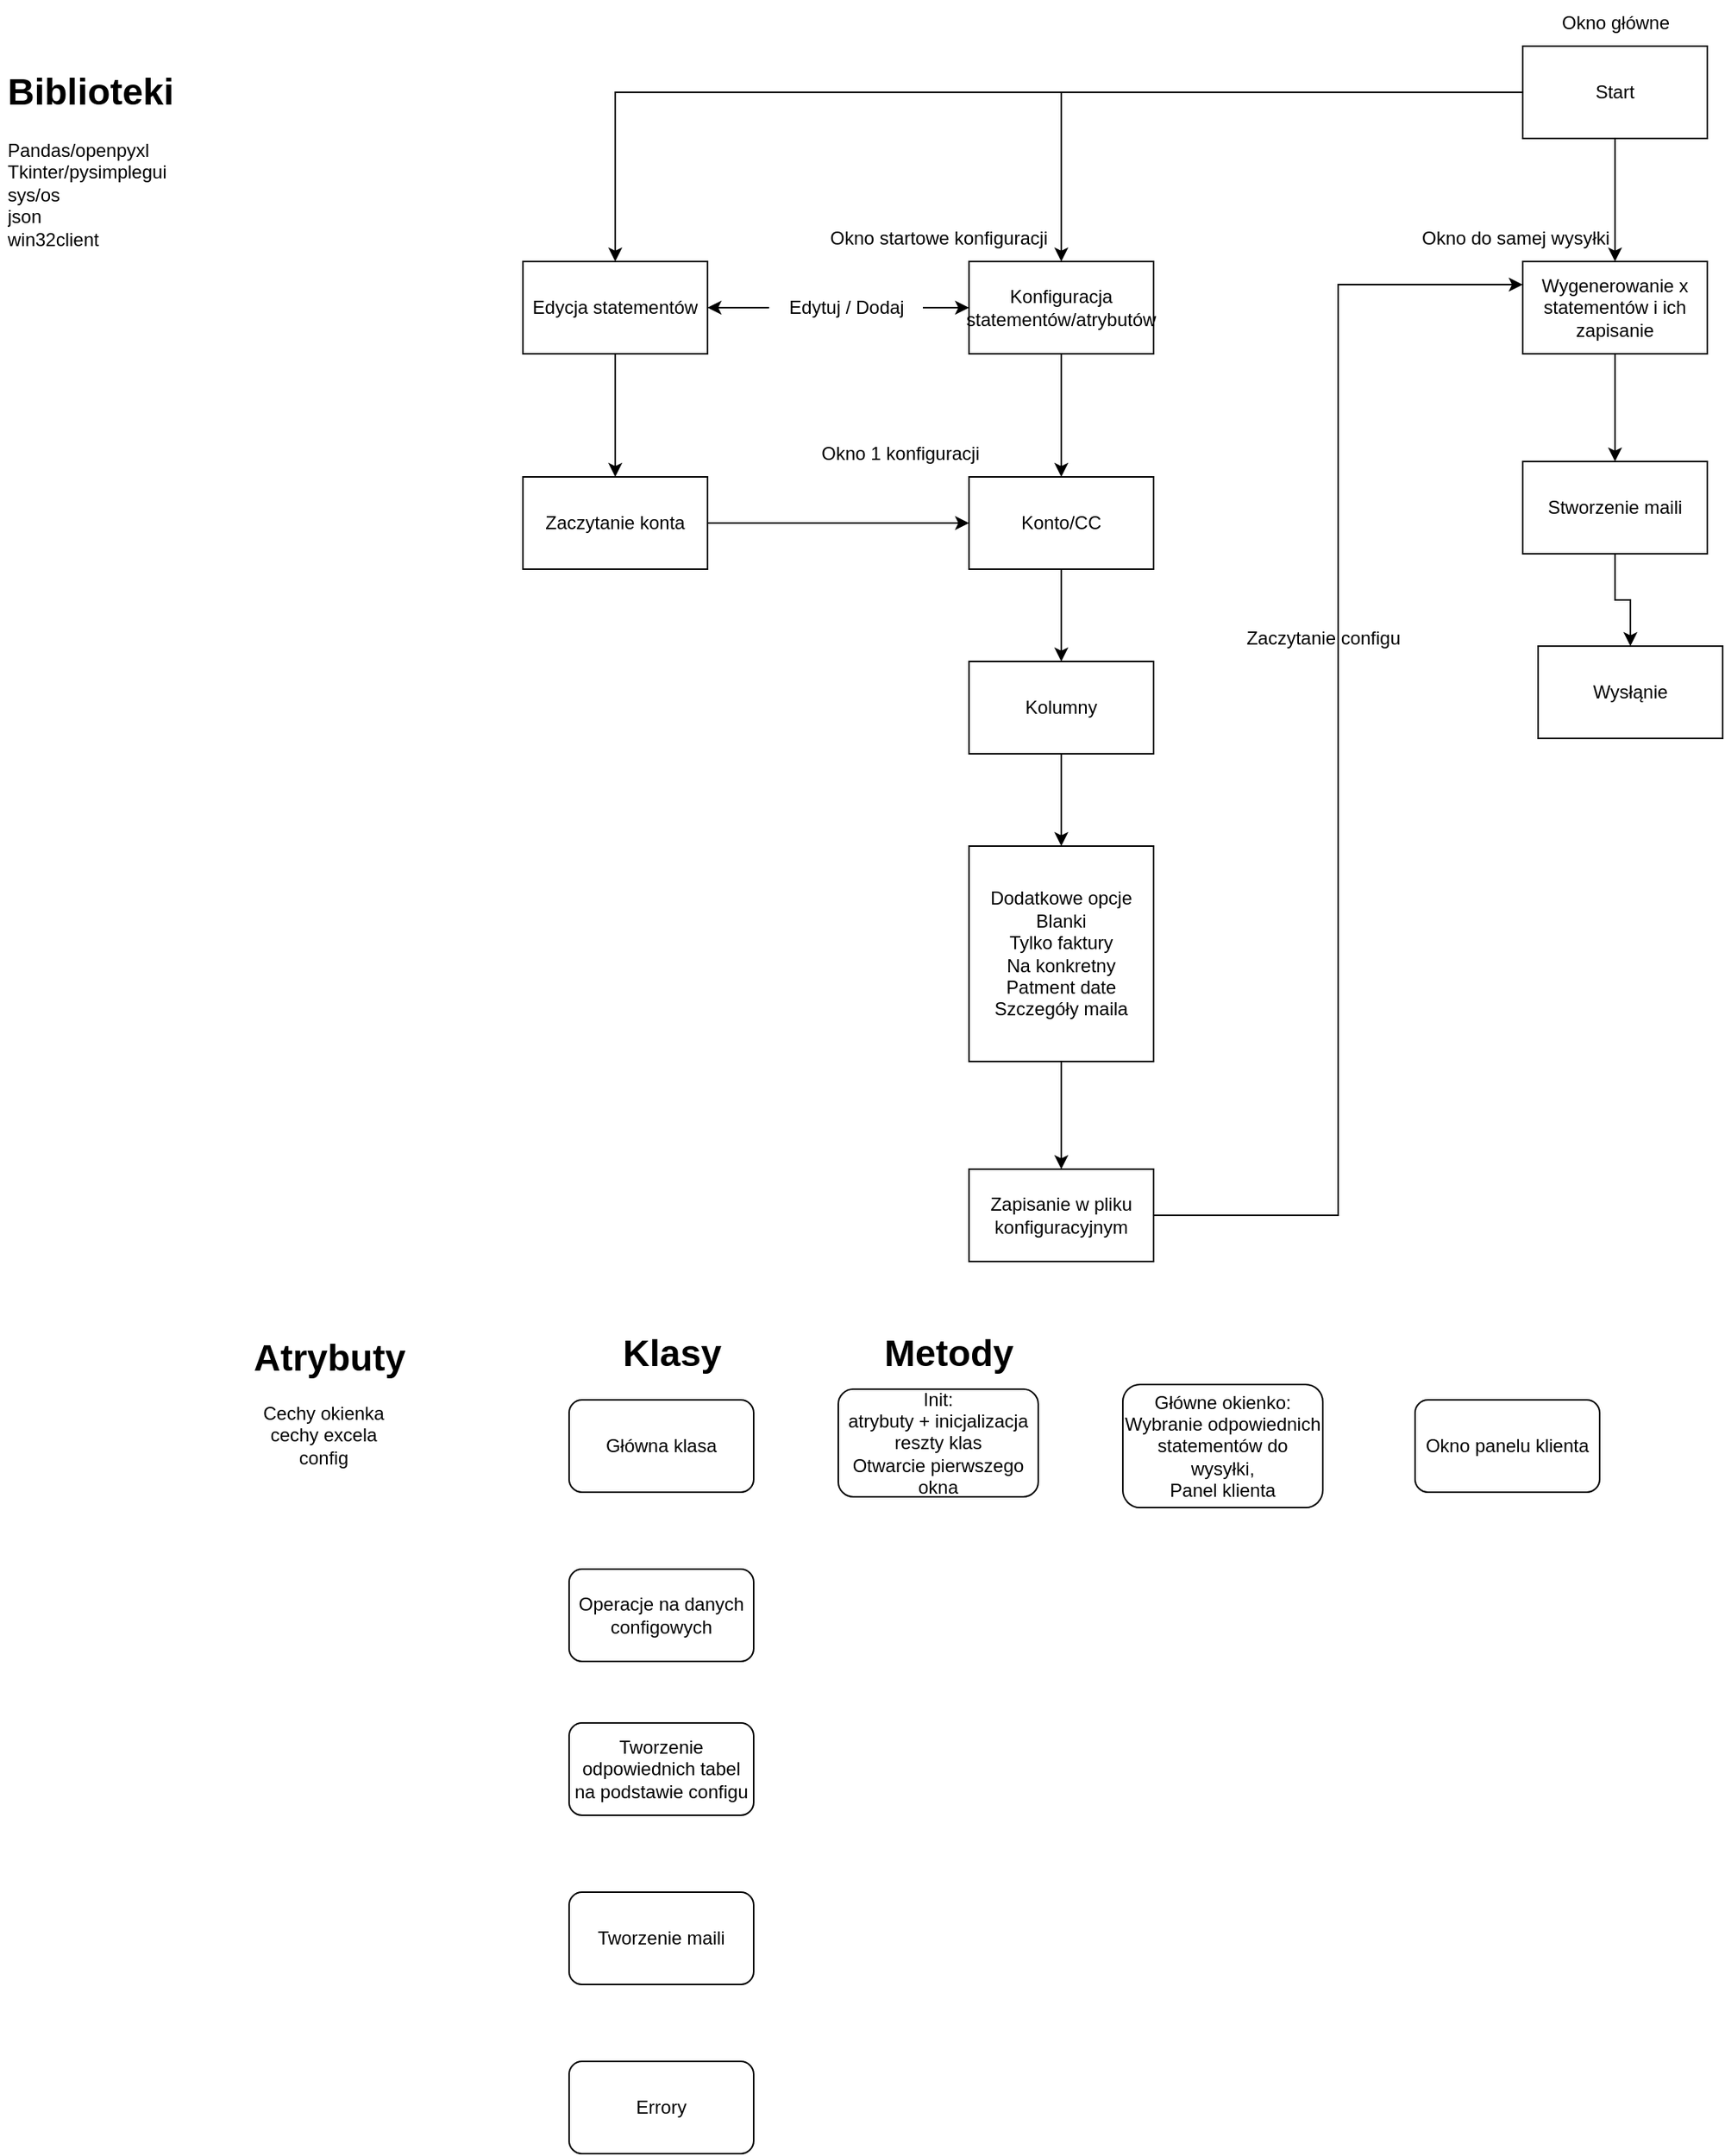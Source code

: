 <mxfile version="23.1.2" type="github">
  <diagram name="Page-1" id="DPfF3AFMkktQGf2H1Ztt">
    <mxGraphModel dx="2318" dy="831" grid="1" gridSize="10" guides="1" tooltips="1" connect="1" arrows="1" fold="1" page="1" pageScale="1" pageWidth="850" pageHeight="1100" math="0" shadow="0">
      <root>
        <mxCell id="0" />
        <mxCell id="1" parent="0" />
        <mxCell id="s9DNXZGF0qZsPj_wz88P-4" style="edgeStyle=orthogonalEdgeStyle;rounded=0;orthogonalLoop=1;jettySize=auto;html=1;entryX=0.5;entryY=0;entryDx=0;entryDy=0;" parent="1" source="s9DNXZGF0qZsPj_wz88P-1" target="s9DNXZGF0qZsPj_wz88P-2" edge="1">
          <mxGeometry relative="1" as="geometry" />
        </mxCell>
        <mxCell id="s9DNXZGF0qZsPj_wz88P-6" style="edgeStyle=orthogonalEdgeStyle;rounded=0;orthogonalLoop=1;jettySize=auto;html=1;" parent="1" source="s9DNXZGF0qZsPj_wz88P-1" target="s9DNXZGF0qZsPj_wz88P-5" edge="1">
          <mxGeometry relative="1" as="geometry" />
        </mxCell>
        <mxCell id="s9DNXZGF0qZsPj_wz88P-35" style="edgeStyle=orthogonalEdgeStyle;rounded=0;orthogonalLoop=1;jettySize=auto;html=1;entryX=0.5;entryY=0;entryDx=0;entryDy=0;" parent="1" source="s9DNXZGF0qZsPj_wz88P-1" target="s9DNXZGF0qZsPj_wz88P-36" edge="1">
          <mxGeometry relative="1" as="geometry">
            <mxPoint x="30" y="190" as="targetPoint" />
          </mxGeometry>
        </mxCell>
        <mxCell id="s9DNXZGF0qZsPj_wz88P-1" value="Start" style="rounded=0;whiteSpace=wrap;html=1;" parent="1" vertex="1">
          <mxGeometry x="500" y="40" width="120" height="60" as="geometry" />
        </mxCell>
        <mxCell id="s9DNXZGF0qZsPj_wz88P-31" style="edgeStyle=orthogonalEdgeStyle;rounded=0;orthogonalLoop=1;jettySize=auto;html=1;" parent="1" source="s9DNXZGF0qZsPj_wz88P-2" target="s9DNXZGF0qZsPj_wz88P-30" edge="1">
          <mxGeometry relative="1" as="geometry" />
        </mxCell>
        <mxCell id="s9DNXZGF0qZsPj_wz88P-2" value="Wygenerowanie x statementów i ich zapisanie" style="whiteSpace=wrap;html=1;" parent="1" vertex="1">
          <mxGeometry x="500" y="180" width="120" height="60" as="geometry" />
        </mxCell>
        <mxCell id="s9DNXZGF0qZsPj_wz88P-11" style="edgeStyle=orthogonalEdgeStyle;rounded=0;orthogonalLoop=1;jettySize=auto;html=1;" parent="1" source="s9DNXZGF0qZsPj_wz88P-5" target="s9DNXZGF0qZsPj_wz88P-7" edge="1">
          <mxGeometry relative="1" as="geometry" />
        </mxCell>
        <mxCell id="s9DNXZGF0qZsPj_wz88P-5" value="Konfiguracja statementów/atrybutów" style="rounded=0;whiteSpace=wrap;html=1;" parent="1" vertex="1">
          <mxGeometry x="140" y="180" width="120" height="60" as="geometry" />
        </mxCell>
        <mxCell id="s9DNXZGF0qZsPj_wz88P-19" style="edgeStyle=orthogonalEdgeStyle;rounded=0;orthogonalLoop=1;jettySize=auto;html=1;" parent="1" source="s9DNXZGF0qZsPj_wz88P-7" target="s9DNXZGF0qZsPj_wz88P-8" edge="1">
          <mxGeometry relative="1" as="geometry" />
        </mxCell>
        <mxCell id="s9DNXZGF0qZsPj_wz88P-7" value="Konto/CC" style="rounded=0;whiteSpace=wrap;html=1;" parent="1" vertex="1">
          <mxGeometry x="140" y="320" width="120" height="60" as="geometry" />
        </mxCell>
        <mxCell id="s9DNXZGF0qZsPj_wz88P-20" style="edgeStyle=orthogonalEdgeStyle;rounded=0;orthogonalLoop=1;jettySize=auto;html=1;entryX=0.5;entryY=0;entryDx=0;entryDy=0;" parent="1" source="s9DNXZGF0qZsPj_wz88P-8" target="s9DNXZGF0qZsPj_wz88P-9" edge="1">
          <mxGeometry relative="1" as="geometry" />
        </mxCell>
        <mxCell id="s9DNXZGF0qZsPj_wz88P-8" value="Kolumny" style="rounded=0;whiteSpace=wrap;html=1;" parent="1" vertex="1">
          <mxGeometry x="140" y="440" width="120" height="60" as="geometry" />
        </mxCell>
        <mxCell id="s9DNXZGF0qZsPj_wz88P-22" style="edgeStyle=orthogonalEdgeStyle;rounded=0;orthogonalLoop=1;jettySize=auto;html=1;entryX=0.5;entryY=0;entryDx=0;entryDy=0;" parent="1" source="s9DNXZGF0qZsPj_wz88P-9" target="s9DNXZGF0qZsPj_wz88P-21" edge="1">
          <mxGeometry relative="1" as="geometry" />
        </mxCell>
        <mxCell id="s9DNXZGF0qZsPj_wz88P-9" value="Dodatkowe opcje&lt;br&gt;Blanki&lt;br&gt;Tylko faktury&lt;br&gt;Na konkretny Patment date&lt;br&gt;Szczegóły maila" style="rounded=0;whiteSpace=wrap;html=1;" parent="1" vertex="1">
          <mxGeometry x="140" y="560" width="120" height="140" as="geometry" />
        </mxCell>
        <mxCell id="s9DNXZGF0qZsPj_wz88P-16" value="Okno główne" style="text;html=1;align=center;verticalAlign=middle;resizable=0;points=[];autosize=1;strokeColor=none;fillColor=none;" parent="1" vertex="1">
          <mxGeometry x="515" y="10" width="90" height="30" as="geometry" />
        </mxCell>
        <mxCell id="s9DNXZGF0qZsPj_wz88P-17" value="Okno do samej wysyłki" style="text;html=1;align=center;verticalAlign=middle;resizable=0;points=[];autosize=1;strokeColor=none;fillColor=none;" parent="1" vertex="1">
          <mxGeometry x="420" y="150" width="150" height="30" as="geometry" />
        </mxCell>
        <mxCell id="s9DNXZGF0qZsPj_wz88P-18" value="Okno startowe konfiguracji" style="text;html=1;align=center;verticalAlign=middle;resizable=0;points=[];autosize=1;strokeColor=none;fillColor=none;" parent="1" vertex="1">
          <mxGeometry x="40" y="150" width="160" height="30" as="geometry" />
        </mxCell>
        <mxCell id="s9DNXZGF0qZsPj_wz88P-26" style="edgeStyle=orthogonalEdgeStyle;rounded=0;orthogonalLoop=1;jettySize=auto;html=1;entryX=0;entryY=0.25;entryDx=0;entryDy=0;" parent="1" source="s9DNXZGF0qZsPj_wz88P-21" target="s9DNXZGF0qZsPj_wz88P-2" edge="1">
          <mxGeometry relative="1" as="geometry" />
        </mxCell>
        <mxCell id="s9DNXZGF0qZsPj_wz88P-21" value="Zapisanie w pliku konfiguracyjnym" style="whiteSpace=wrap;html=1;" parent="1" vertex="1">
          <mxGeometry x="140" y="770" width="120" height="60" as="geometry" />
        </mxCell>
        <mxCell id="s9DNXZGF0qZsPj_wz88P-23" value="Okno 1 konfiguracji" style="text;html=1;align=center;verticalAlign=middle;resizable=0;points=[];autosize=1;strokeColor=none;fillColor=none;" parent="1" vertex="1">
          <mxGeometry x="30" y="290" width="130" height="30" as="geometry" />
        </mxCell>
        <mxCell id="s9DNXZGF0qZsPj_wz88P-27" value="Zaczytanie configu&lt;br&gt;" style="text;html=1;align=center;verticalAlign=middle;resizable=0;points=[];autosize=1;strokeColor=none;fillColor=none;" parent="1" vertex="1">
          <mxGeometry x="310" y="410" width="120" height="30" as="geometry" />
        </mxCell>
        <mxCell id="s9DNXZGF0qZsPj_wz88P-33" style="edgeStyle=orthogonalEdgeStyle;rounded=0;orthogonalLoop=1;jettySize=auto;html=1;entryX=0.5;entryY=0;entryDx=0;entryDy=0;" parent="1" source="s9DNXZGF0qZsPj_wz88P-30" target="s9DNXZGF0qZsPj_wz88P-32" edge="1">
          <mxGeometry relative="1" as="geometry" />
        </mxCell>
        <mxCell id="s9DNXZGF0qZsPj_wz88P-30" value="Stworzenie maili" style="whiteSpace=wrap;html=1;" parent="1" vertex="1">
          <mxGeometry x="500" y="310" width="120" height="60" as="geometry" />
        </mxCell>
        <mxCell id="s9DNXZGF0qZsPj_wz88P-32" value="Wysłąnie" style="whiteSpace=wrap;html=1;" parent="1" vertex="1">
          <mxGeometry x="510" y="430" width="120" height="60" as="geometry" />
        </mxCell>
        <mxCell id="s9DNXZGF0qZsPj_wz88P-67" style="edgeStyle=orthogonalEdgeStyle;rounded=0;orthogonalLoop=1;jettySize=auto;html=1;" parent="1" source="s9DNXZGF0qZsPj_wz88P-36" target="s9DNXZGF0qZsPj_wz88P-66" edge="1">
          <mxGeometry relative="1" as="geometry" />
        </mxCell>
        <mxCell id="s9DNXZGF0qZsPj_wz88P-36" value="Edycja statementów" style="rounded=0;whiteSpace=wrap;html=1;" parent="1" vertex="1">
          <mxGeometry x="-150" y="180" width="120" height="60" as="geometry" />
        </mxCell>
        <mxCell id="s9DNXZGF0qZsPj_wz88P-38" value="&lt;h1&gt;Klasy&lt;/h1&gt;" style="text;html=1;strokeColor=none;fillColor=none;spacing=5;spacingTop=-20;whiteSpace=wrap;overflow=hidden;rounded=0;" parent="1" vertex="1">
          <mxGeometry x="-90" y="870" width="80" height="40" as="geometry" />
        </mxCell>
        <mxCell id="s9DNXZGF0qZsPj_wz88P-39" value="Główna klasa" style="rounded=1;whiteSpace=wrap;html=1;arcSize=14;" parent="1" vertex="1">
          <mxGeometry x="-120" y="920" width="120" height="60" as="geometry" />
        </mxCell>
        <mxCell id="s9DNXZGF0qZsPj_wz88P-44" value="&lt;h1&gt;Biblioteki&lt;/h1&gt;&lt;div&gt;Pandas/openpyxl&lt;/div&gt;&lt;div&gt;Tkinter/pysimplegui&lt;/div&gt;&lt;div&gt;sys/os&lt;/div&gt;&lt;div&gt;json&lt;/div&gt;&lt;div&gt;win32client&lt;/div&gt;" style="text;html=1;strokeColor=none;fillColor=none;spacing=5;spacingTop=-20;whiteSpace=wrap;overflow=hidden;rounded=0;" parent="1" vertex="1">
          <mxGeometry x="-490" y="50" width="190" height="120" as="geometry" />
        </mxCell>
        <mxCell id="s9DNXZGF0qZsPj_wz88P-58" value="&lt;h1&gt;Metody&lt;/h1&gt;" style="text;html=1;strokeColor=none;fillColor=none;spacing=5;spacingTop=-20;whiteSpace=wrap;overflow=hidden;rounded=0;" parent="1" vertex="1">
          <mxGeometry x="80" y="870" width="100" height="40" as="geometry" />
        </mxCell>
        <mxCell id="s9DNXZGF0qZsPj_wz88P-59" value="&lt;h1&gt;Atrybuty&lt;/h1&gt;" style="text;html=1;strokeColor=none;fillColor=none;spacing=5;spacingTop=-20;whiteSpace=wrap;overflow=hidden;rounded=0;" parent="1" vertex="1">
          <mxGeometry x="-330" y="873" width="160" height="40" as="geometry" />
        </mxCell>
        <mxCell id="s9DNXZGF0qZsPj_wz88P-62" value="Cechy okienka&lt;br&gt;cechy excela&lt;br&gt;config&lt;br&gt;" style="text;html=1;align=center;verticalAlign=middle;resizable=0;points=[];autosize=1;strokeColor=none;fillColor=none;" parent="1" vertex="1">
          <mxGeometry x="-330" y="913" width="100" height="60" as="geometry" />
        </mxCell>
        <mxCell id="s9DNXZGF0qZsPj_wz88P-64" style="edgeStyle=orthogonalEdgeStyle;rounded=0;orthogonalLoop=1;jettySize=auto;html=1;entryX=0;entryY=0.5;entryDx=0;entryDy=0;" parent="1" source="s9DNXZGF0qZsPj_wz88P-63" target="s9DNXZGF0qZsPj_wz88P-5" edge="1">
          <mxGeometry relative="1" as="geometry" />
        </mxCell>
        <mxCell id="s9DNXZGF0qZsPj_wz88P-65" style="edgeStyle=orthogonalEdgeStyle;rounded=0;orthogonalLoop=1;jettySize=auto;html=1;" parent="1" source="s9DNXZGF0qZsPj_wz88P-63" target="s9DNXZGF0qZsPj_wz88P-36" edge="1">
          <mxGeometry relative="1" as="geometry" />
        </mxCell>
        <mxCell id="s9DNXZGF0qZsPj_wz88P-63" value="Edytuj / Dodaj" style="text;html=1;align=center;verticalAlign=middle;resizable=0;points=[];autosize=1;strokeColor=none;fillColor=none;" parent="1" vertex="1">
          <mxGeometry x="10" y="195" width="100" height="30" as="geometry" />
        </mxCell>
        <mxCell id="s9DNXZGF0qZsPj_wz88P-68" style="edgeStyle=orthogonalEdgeStyle;rounded=0;orthogonalLoop=1;jettySize=auto;html=1;entryX=0;entryY=0.5;entryDx=0;entryDy=0;" parent="1" source="s9DNXZGF0qZsPj_wz88P-66" target="s9DNXZGF0qZsPj_wz88P-7" edge="1">
          <mxGeometry relative="1" as="geometry" />
        </mxCell>
        <mxCell id="s9DNXZGF0qZsPj_wz88P-66" value="Zaczytanie konta&lt;br&gt;" style="rounded=0;whiteSpace=wrap;html=1;" parent="1" vertex="1">
          <mxGeometry x="-150" y="320" width="120" height="60" as="geometry" />
        </mxCell>
        <mxCell id="0kHMWZ0xx7MPA_CWao2R-1" value="Operacje na danych configowych" style="rounded=1;whiteSpace=wrap;html=1;arcSize=14;" vertex="1" parent="1">
          <mxGeometry x="-120" y="1030" width="120" height="60" as="geometry" />
        </mxCell>
        <mxCell id="0kHMWZ0xx7MPA_CWao2R-2" value="Tworzenie odpowiednich tabel na podstawie configu" style="rounded=1;whiteSpace=wrap;html=1;arcSize=14;" vertex="1" parent="1">
          <mxGeometry x="-120" y="1130" width="120" height="60" as="geometry" />
        </mxCell>
        <mxCell id="0kHMWZ0xx7MPA_CWao2R-3" value="Tworzenie maili" style="rounded=1;whiteSpace=wrap;html=1;arcSize=14;" vertex="1" parent="1">
          <mxGeometry x="-120" y="1240" width="120" height="60" as="geometry" />
        </mxCell>
        <mxCell id="0kHMWZ0xx7MPA_CWao2R-5" value="Init:&lt;br&gt;atrybuty + inicjalizacja reszty klas&lt;br&gt;Otwarcie pierwszego okna" style="rounded=1;whiteSpace=wrap;html=1;arcSize=14;" vertex="1" parent="1">
          <mxGeometry x="55" y="913" width="130" height="70" as="geometry" />
        </mxCell>
        <mxCell id="0kHMWZ0xx7MPA_CWao2R-6" value="Errory" style="rounded=1;whiteSpace=wrap;html=1;arcSize=14;" vertex="1" parent="1">
          <mxGeometry x="-120" y="1350" width="120" height="60" as="geometry" />
        </mxCell>
        <mxCell id="0kHMWZ0xx7MPA_CWao2R-7" value="Główne okienko:&lt;br&gt;Wybranie odpowiednich statementów do wysyłki,&lt;br&gt;Panel klienta" style="rounded=1;whiteSpace=wrap;html=1;arcSize=14;" vertex="1" parent="1">
          <mxGeometry x="240" y="910" width="130" height="80" as="geometry" />
        </mxCell>
        <mxCell id="0kHMWZ0xx7MPA_CWao2R-8" value="Okno panelu klienta" style="rounded=1;whiteSpace=wrap;html=1;arcSize=14;" vertex="1" parent="1">
          <mxGeometry x="430" y="920" width="120" height="60" as="geometry" />
        </mxCell>
      </root>
    </mxGraphModel>
  </diagram>
</mxfile>
